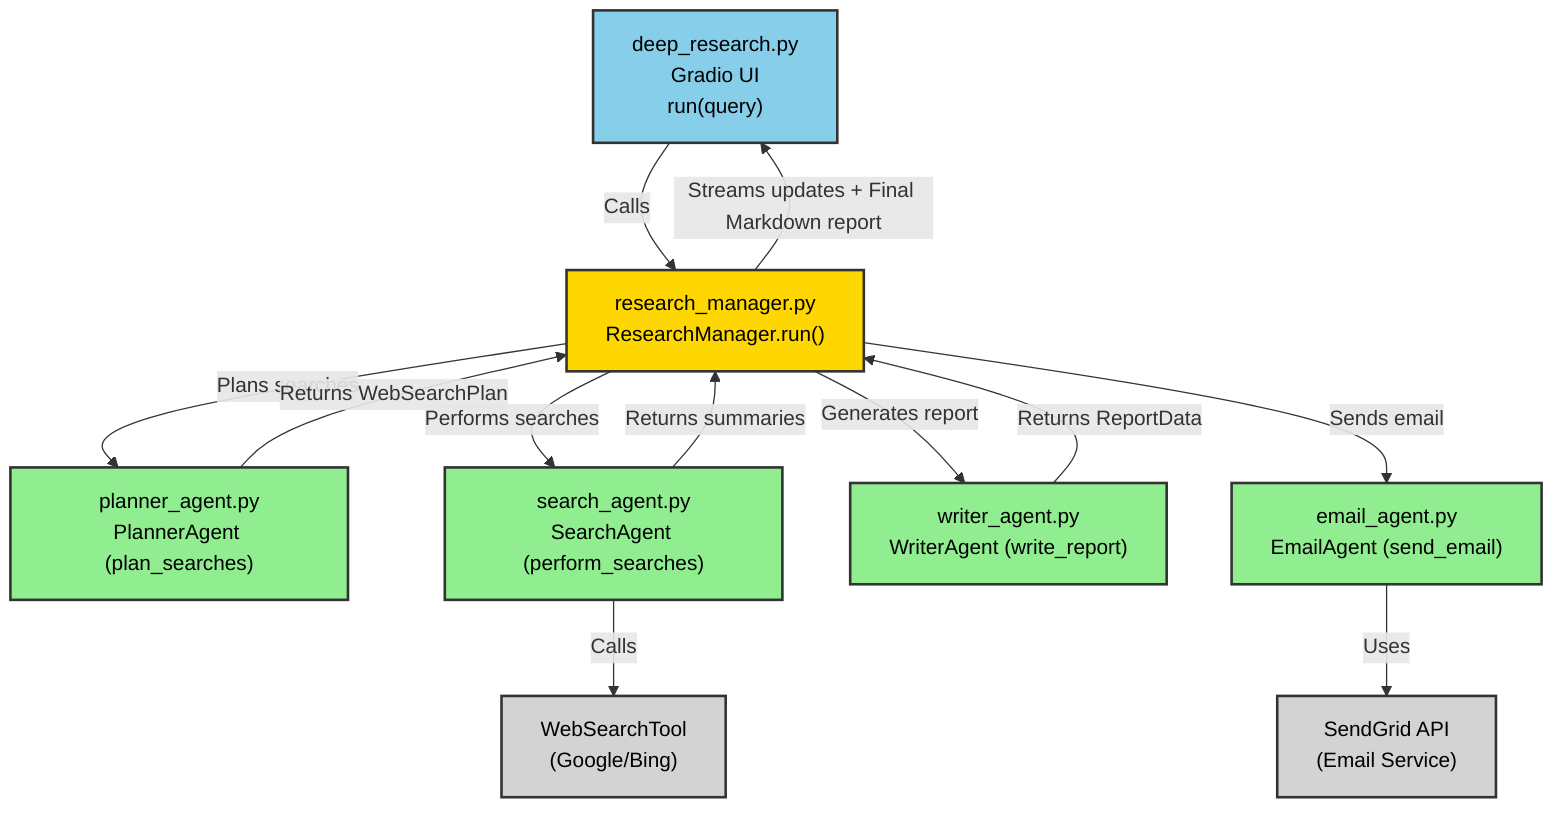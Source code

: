 flowchart TD
    %% Styles
    classDef entry fill:#87CEEB,stroke:#333,stroke-width:2px,color:#000;
    classDef orchestrator fill:#FFD700,stroke:#333,stroke-width:2px,color:#000;
    classDef agent fill:#90EE90,stroke:#333,stroke-width:2px,color:#000;
    classDef external fill:#D3D3D3,stroke:#333,stroke-width:2px,color:#000;

    %% Nodes
    A["deep_research.py<br>Gradio UI<br>run(query)"]:::entry
    B["research_manager.py<br>ResearchManager.run()"]:::orchestrator
    C["planner_agent.py<br>PlannerAgent (plan_searches)"]:::agent
    D["search_agent.py<br>SearchAgent (perform_searches)"]:::agent
    E["writer_agent.py<br>WriterAgent (write_report)"]:::agent
    F["email_agent.py<br>EmailAgent (send_email)"]:::agent
    G["WebSearchTool<br>(Google/Bing)"]:::external
    H["SendGrid API<br>(Email Service)"]:::external

    %% Flow
    A -->|"Calls"| B
    B -->|"Plans searches"| C
    C -->|"Returns WebSearchPlan"| B
    B -->|"Performs searches"| D
    D -->|"Calls"| G
    D -->|"Returns summaries"| B
    B -->|"Generates report"| E
    E -->|"Returns ReportData"| B
    B -->|"Sends email"| F
    F -->|"Uses"| H
    B -->|"Streams updates + Final Markdown report"| A